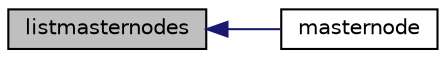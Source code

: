 digraph "listmasternodes"
{
  edge [fontname="Helvetica",fontsize="10",labelfontname="Helvetica",labelfontsize="10"];
  node [fontname="Helvetica",fontsize="10",shape=record];
  rankdir="LR";
  Node307 [label="listmasternodes",height=0.2,width=0.4,color="black", fillcolor="grey75", style="filled", fontcolor="black"];
  Node307 -> Node308 [dir="back",color="midnightblue",fontsize="10",style="solid",fontname="Helvetica"];
  Node308 [label="masternode",height=0.2,width=0.4,color="black", fillcolor="white", style="filled",URL="$rpcmasternode_8cpp.html#a30609e443aeb47c29ed0878d16b1b5e1"];
}
